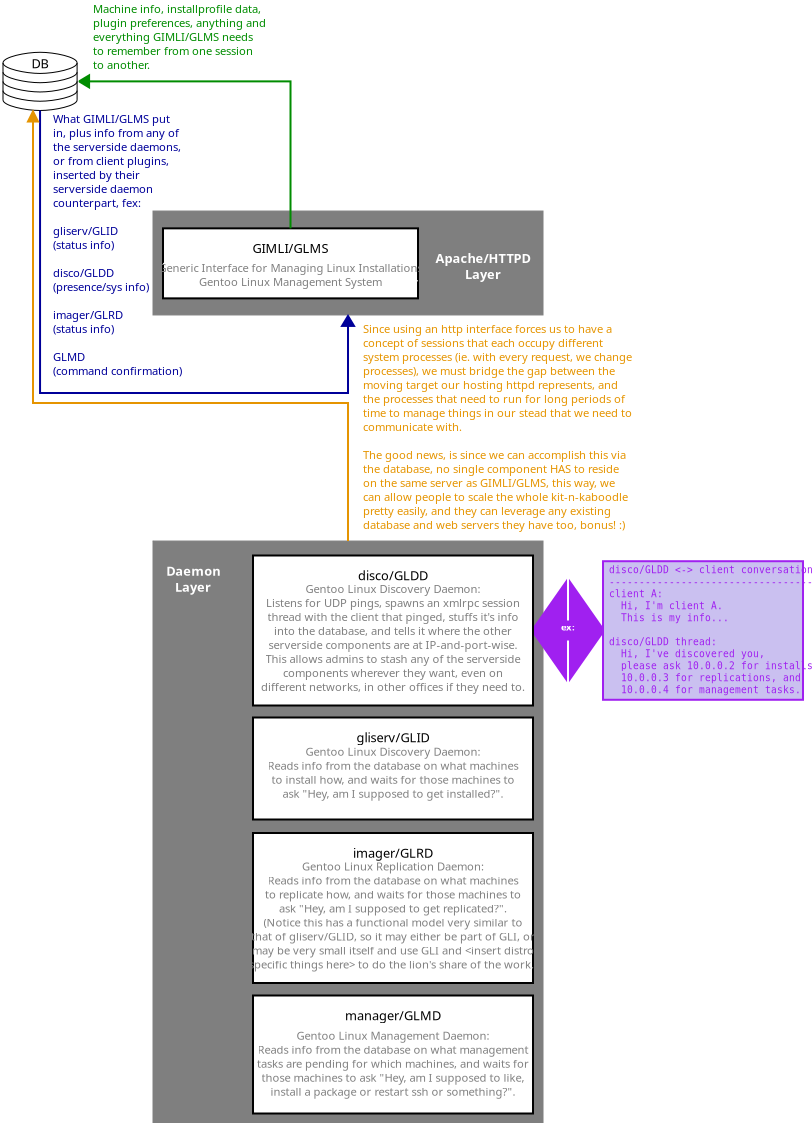 <?xml version="1.0" encoding="UTF-8"?>
<dia:diagram xmlns:dia="http://www.lysator.liu.se/~alla/dia/">
  <dia:layer name="Background" visible="true">
    <dia:group>
      <dia:object type="Standard - Line" version="0" id="O0">
        <dia:attribute name="obj_pos">
          <dia:point val="9,27.902"/>
        </dia:attribute>
        <dia:attribute name="obj_bb">
          <dia:rectangle val="9,27.902;13,31.366"/>
        </dia:attribute>
        <dia:attribute name="conn_endpoints">
          <dia:point val="9,27.902"/>
          <dia:point val="13,31.366"/>
        </dia:attribute>
        <dia:attribute name="numcp">
          <dia:int val="1"/>
        </dia:attribute>
        <dia:attribute name="line_color">
          <dia:color val="#7f7f7f"/>
        </dia:attribute>
        <dia:attribute name="line_width">
          <dia:real val="0"/>
        </dia:attribute>
        <dia:connections>
          <dia:connection handle="0" to="O1" connection="0"/>
        </dia:connections>
      </dia:object>
      <dia:object type="Standard - Box" version="0" id="O1">
        <dia:attribute name="obj_pos">
          <dia:point val="9,27.902"/>
        </dia:attribute>
        <dia:attribute name="obj_bb">
          <dia:rectangle val="9,27.902;28.5,57"/>
        </dia:attribute>
        <dia:attribute name="elem_corner">
          <dia:point val="9,27.902"/>
        </dia:attribute>
        <dia:attribute name="elem_width">
          <dia:real val="19.5"/>
        </dia:attribute>
        <dia:attribute name="elem_height">
          <dia:real val="29.098"/>
        </dia:attribute>
        <dia:attribute name="border_width">
          <dia:real val="0"/>
        </dia:attribute>
        <dia:attribute name="border_color">
          <dia:color val="#7f7f7f"/>
        </dia:attribute>
        <dia:attribute name="inner_color">
          <dia:color val="#7f7f7f"/>
        </dia:attribute>
        <dia:attribute name="show_background">
          <dia:boolean val="true"/>
        </dia:attribute>
      </dia:object>
      <dia:object type="Standard - Text" version="0" id="O2">
        <dia:attribute name="obj_pos">
          <dia:point val="11,29.634"/>
        </dia:attribute>
        <dia:attribute name="obj_bb">
          <dia:rectangle val="9.55,29.084;12.45,30.834"/>
        </dia:attribute>
        <dia:attribute name="text">
          <dia:composite type="text">
            <dia:attribute name="string">
              <dia:string>#Daemon
Layer#</dia:string>
            </dia:attribute>
            <dia:attribute name="font">
              <dia:font family="sans" style="80" name="Helvetica"/>
            </dia:attribute>
            <dia:attribute name="height">
              <dia:real val="0.8"/>
            </dia:attribute>
            <dia:attribute name="pos">
              <dia:point val="11,29.634"/>
            </dia:attribute>
            <dia:attribute name="color">
              <dia:color val="#ffffff"/>
            </dia:attribute>
            <dia:attribute name="alignment">
              <dia:enum val="1"/>
            </dia:attribute>
          </dia:composite>
        </dia:attribute>
        <dia:connections>
          <dia:connection handle="0" to="O0" connection="0"/>
        </dia:connections>
      </dia:object>
    </dia:group>
    <dia:object type="Standard - Line" version="0" id="O3">
      <dia:attribute name="obj_pos">
        <dia:point val="28,32.375"/>
      </dia:attribute>
      <dia:attribute name="obj_bb">
        <dia:rectangle val="27.5,30.375;32,34.375"/>
      </dia:attribute>
      <dia:attribute name="conn_endpoints">
        <dia:point val="28,32.375"/>
        <dia:point val="31.5,32.375"/>
      </dia:attribute>
      <dia:attribute name="numcp">
        <dia:int val="1"/>
      </dia:attribute>
      <dia:attribute name="line_color">
        <dia:color val="#a020f0"/>
      </dia:attribute>
      <dia:attribute name="line_width">
        <dia:real val="1"/>
      </dia:attribute>
      <dia:attribute name="start_arrow">
        <dia:enum val="3"/>
      </dia:attribute>
      <dia:attribute name="start_arrow_length">
        <dia:real val="0.7"/>
      </dia:attribute>
      <dia:attribute name="start_arrow_width">
        <dia:real val="2"/>
      </dia:attribute>
      <dia:attribute name="end_arrow">
        <dia:enum val="3"/>
      </dia:attribute>
      <dia:attribute name="end_arrow_length">
        <dia:real val="0.7"/>
      </dia:attribute>
      <dia:attribute name="end_arrow_width">
        <dia:real val="2"/>
      </dia:attribute>
      <dia:connections>
        <dia:connection handle="0" to="O12" connection="8"/>
        <dia:connection handle="1" to="O18" connection="3"/>
      </dia:connections>
    </dia:object>
    <dia:object type="Standard - Text" version="0" id="O4">
      <dia:attribute name="obj_pos">
        <dia:point val="6,1.5"/>
      </dia:attribute>
      <dia:attribute name="obj_bb">
        <dia:rectangle val="6,0.984;13.916,4.683"/>
      </dia:attribute>
      <dia:attribute name="text">
        <dia:composite type="text">
          <dia:attribute name="string">
            <dia:string>#Machine info, installprofile data,
plugin preferences, anything and
everything GIMLI/GLMS needs
to remember from one session
to another.#</dia:string>
          </dia:attribute>
          <dia:attribute name="font">
            <dia:font family="sans" style="0" name="Helvetica"/>
          </dia:attribute>
          <dia:attribute name="height">
            <dia:real val="0.7"/>
          </dia:attribute>
          <dia:attribute name="pos">
            <dia:point val="6,1.5"/>
          </dia:attribute>
          <dia:attribute name="color">
            <dia:color val="#008c00"/>
          </dia:attribute>
          <dia:attribute name="alignment">
            <dia:enum val="0"/>
          </dia:attribute>
        </dia:composite>
      </dia:attribute>
    </dia:object>
    <dia:group>
      <dia:group>
        <dia:object type="Standard - Line" version="0" id="O5">
          <dia:attribute name="obj_pos">
            <dia:point val="28.5,14"/>
          </dia:attribute>
          <dia:attribute name="obj_bb">
            <dia:rectangle val="22.5,14;28.5,14"/>
          </dia:attribute>
          <dia:attribute name="conn_endpoints">
            <dia:point val="28.5,14"/>
            <dia:point val="22.5,14"/>
          </dia:attribute>
          <dia:attribute name="numcp">
            <dia:int val="1"/>
          </dia:attribute>
          <dia:attribute name="line_color">
            <dia:color val="#7f7f7f"/>
          </dia:attribute>
          <dia:attribute name="line_width">
            <dia:real val="0"/>
          </dia:attribute>
          <dia:connections>
            <dia:connection handle="0" to="O6" connection="4"/>
          </dia:connections>
        </dia:object>
        <dia:object type="Standard - Box" version="0" id="O6">
          <dia:attribute name="obj_pos">
            <dia:point val="9,11.402"/>
          </dia:attribute>
          <dia:attribute name="obj_bb">
            <dia:rectangle val="9,11.402;28.5,16.598"/>
          </dia:attribute>
          <dia:attribute name="elem_corner">
            <dia:point val="9,11.402"/>
          </dia:attribute>
          <dia:attribute name="elem_width">
            <dia:real val="19.5"/>
          </dia:attribute>
          <dia:attribute name="elem_height">
            <dia:real val="5.196"/>
          </dia:attribute>
          <dia:attribute name="border_width">
            <dia:real val="0"/>
          </dia:attribute>
          <dia:attribute name="border_color">
            <dia:color val="#7f7f7f"/>
          </dia:attribute>
          <dia:attribute name="inner_color">
            <dia:color val="#7f7f7f"/>
          </dia:attribute>
          <dia:attribute name="show_background">
            <dia:boolean val="true"/>
          </dia:attribute>
        </dia:object>
        <dia:object type="Standard - Text" version="0" id="O7">
          <dia:attribute name="obj_pos">
            <dia:point val="25.5,14"/>
          </dia:attribute>
          <dia:attribute name="obj_bb">
            <dia:rectangle val="22.975,13.45;28.025,15.2"/>
          </dia:attribute>
          <dia:attribute name="text">
            <dia:composite type="text">
              <dia:attribute name="string">
                <dia:string>#Apache/HTTPD
Layer#</dia:string>
              </dia:attribute>
              <dia:attribute name="font">
                <dia:font family="sans" style="80" name="Helvetica"/>
              </dia:attribute>
              <dia:attribute name="height">
                <dia:real val="0.8"/>
              </dia:attribute>
              <dia:attribute name="pos">
                <dia:point val="25.5,14"/>
              </dia:attribute>
              <dia:attribute name="color">
                <dia:color val="#ffffff"/>
              </dia:attribute>
              <dia:attribute name="alignment">
                <dia:enum val="1"/>
              </dia:attribute>
            </dia:composite>
          </dia:attribute>
          <dia:connections>
            <dia:connection handle="0" to="O5" connection="0"/>
          </dia:connections>
        </dia:object>
      </dia:group>
      <dia:group>
        <dia:object type="Flowchart - Box" version="0" id="O8">
          <dia:attribute name="obj_pos">
            <dia:point val="9.5,12.268"/>
          </dia:attribute>
          <dia:attribute name="obj_bb">
            <dia:rectangle val="9.45,12.218;22.3,15.818"/>
          </dia:attribute>
          <dia:attribute name="elem_corner">
            <dia:point val="9.5,12.268"/>
          </dia:attribute>
          <dia:attribute name="elem_width">
            <dia:real val="12.75"/>
          </dia:attribute>
          <dia:attribute name="elem_height">
            <dia:real val="3.5"/>
          </dia:attribute>
          <dia:attribute name="show_background">
            <dia:boolean val="true"/>
          </dia:attribute>
          <dia:attribute name="padding">
            <dia:real val="0.5"/>
          </dia:attribute>
          <dia:attribute name="text">
            <dia:composite type="text">
              <dia:attribute name="string">
                <dia:string>#GIMLI/GLMS

#</dia:string>
              </dia:attribute>
              <dia:attribute name="font">
                <dia:font family="sans" style="0" name="Helvetica"/>
              </dia:attribute>
              <dia:attribute name="height">
                <dia:real val="0.8"/>
              </dia:attribute>
              <dia:attribute name="pos">
                <dia:point val="15.875,13.368"/>
              </dia:attribute>
              <dia:attribute name="color">
                <dia:color val="#000000"/>
              </dia:attribute>
              <dia:attribute name="alignment">
                <dia:enum val="1"/>
              </dia:attribute>
            </dia:composite>
          </dia:attribute>
        </dia:object>
        <dia:object type="Standard - Line" version="0" id="O9">
          <dia:attribute name="obj_pos">
            <dia:point val="9.5,14.018"/>
          </dia:attribute>
          <dia:attribute name="obj_bb">
            <dia:rectangle val="9.5,14.018;22.25,14.893"/>
          </dia:attribute>
          <dia:attribute name="conn_endpoints">
            <dia:point val="9.5,14.018"/>
            <dia:point val="22.25,14.893"/>
          </dia:attribute>
          <dia:attribute name="numcp">
            <dia:int val="1"/>
          </dia:attribute>
          <dia:attribute name="line_color">
            <dia:color val="#ffffff"/>
          </dia:attribute>
          <dia:attribute name="line_width">
            <dia:real val="0"/>
          </dia:attribute>
          <dia:connections>
            <dia:connection handle="0" to="O8" connection="7"/>
            <dia:connection handle="1" to="O8" connection="10"/>
          </dia:connections>
        </dia:object>
        <dia:object type="Standard - Text" version="0" id="O10">
          <dia:attribute name="obj_pos">
            <dia:point val="15.875,14.455"/>
          </dia:attribute>
          <dia:attribute name="obj_bb">
            <dia:rectangle val="9.875,13.955;21.875,15.505"/>
          </dia:attribute>
          <dia:attribute name="text">
            <dia:composite type="text">
              <dia:attribute name="string">
                <dia:string>#Generic Interface for Managing Linux Installations
Gentoo Linux Management System#</dia:string>
              </dia:attribute>
              <dia:attribute name="font">
                <dia:font family="sans" style="0" name="Helvetica"/>
              </dia:attribute>
              <dia:attribute name="height">
                <dia:real val="0.7"/>
              </dia:attribute>
              <dia:attribute name="pos">
                <dia:point val="15.875,14.455"/>
              </dia:attribute>
              <dia:attribute name="color">
                <dia:color val="#7f7f7f"/>
              </dia:attribute>
              <dia:attribute name="alignment">
                <dia:enum val="1"/>
              </dia:attribute>
            </dia:composite>
          </dia:attribute>
          <dia:connections>
            <dia:connection handle="0" to="O9" connection="0"/>
          </dia:connections>
        </dia:object>
      </dia:group>
    </dia:group>
    <dia:group>
      <dia:object type="Standard - Line" version="0" id="O11">
        <dia:attribute name="obj_pos">
          <dia:point val="14,30.5"/>
        </dia:attribute>
        <dia:attribute name="obj_bb">
          <dia:rectangle val="14,30.5;28,30.5"/>
        </dia:attribute>
        <dia:attribute name="conn_endpoints">
          <dia:point val="14,30.5"/>
          <dia:point val="28,30.5"/>
        </dia:attribute>
        <dia:attribute name="numcp">
          <dia:int val="1"/>
        </dia:attribute>
        <dia:attribute name="line_color">
          <dia:color val="#ffffff"/>
        </dia:attribute>
        <dia:attribute name="line_width">
          <dia:real val="0"/>
        </dia:attribute>
        <dia:connections>
          <dia:connection handle="0" to="O12" connection="5"/>
          <dia:connection handle="1" to="O12" connection="6"/>
        </dia:connections>
      </dia:object>
      <dia:object type="Flowchart - Box" version="0" id="O12">
        <dia:attribute name="obj_pos">
          <dia:point val="14,28.625"/>
        </dia:attribute>
        <dia:attribute name="obj_bb">
          <dia:rectangle val="13.95,28.575;28.05,36.175"/>
        </dia:attribute>
        <dia:attribute name="elem_corner">
          <dia:point val="14,28.625"/>
        </dia:attribute>
        <dia:attribute name="elem_width">
          <dia:real val="14"/>
        </dia:attribute>
        <dia:attribute name="elem_height">
          <dia:real val="7.5"/>
        </dia:attribute>
        <dia:attribute name="show_background">
          <dia:boolean val="true"/>
        </dia:attribute>
        <dia:attribute name="padding">
          <dia:real val="0.5"/>
        </dia:attribute>
        <dia:attribute name="text">
          <dia:composite type="text">
            <dia:attribute name="string">
              <dia:string>#disco/GLDD






#</dia:string>
            </dia:attribute>
            <dia:attribute name="font">
              <dia:font family="sans" style="0" name="Helvetica"/>
            </dia:attribute>
            <dia:attribute name="height">
              <dia:real val="0.8"/>
            </dia:attribute>
            <dia:attribute name="pos">
              <dia:point val="21,29.725"/>
            </dia:attribute>
            <dia:attribute name="color">
              <dia:color val="#000000"/>
            </dia:attribute>
            <dia:attribute name="alignment">
              <dia:enum val="1"/>
            </dia:attribute>
          </dia:composite>
        </dia:attribute>
      </dia:object>
      <dia:object type="Standard - Text" version="0" id="O13">
        <dia:attribute name="obj_pos">
          <dia:point val="21,30.5"/>
        </dia:attribute>
        <dia:attribute name="obj_bb">
          <dia:rectangle val="14.9,30;27.1,35.75"/>
        </dia:attribute>
        <dia:attribute name="text">
          <dia:composite type="text">
            <dia:attribute name="string">
              <dia:string>#Gentoo Linux Discovery Daemon:
Listens for UDP pings, spawns an xmlrpc session
thread with the client that pinged, stuffs it's info
into the database, and tells it where the other
serverside components are at IP-and-port-wise.
This allows admins to stash any of the serverside
components wherever they want, even on
different networks, in other offices if they need to.#</dia:string>
            </dia:attribute>
            <dia:attribute name="font">
              <dia:font family="sans" style="0" name="Helvetica"/>
            </dia:attribute>
            <dia:attribute name="height">
              <dia:real val="0.7"/>
            </dia:attribute>
            <dia:attribute name="pos">
              <dia:point val="21,30.5"/>
            </dia:attribute>
            <dia:attribute name="color">
              <dia:color val="#7f7f7f"/>
            </dia:attribute>
            <dia:attribute name="alignment">
              <dia:enum val="1"/>
            </dia:attribute>
          </dia:composite>
        </dia:attribute>
        <dia:connections>
          <dia:connection handle="0" to="O11" connection="0"/>
        </dia:connections>
      </dia:object>
    </dia:group>
    <dia:group>
      <dia:object type="Standard - Line" version="0" id="O14">
        <dia:attribute name="obj_pos">
          <dia:point val="14,38"/>
        </dia:attribute>
        <dia:attribute name="obj_bb">
          <dia:rectangle val="14,38;28,39.275"/>
        </dia:attribute>
        <dia:attribute name="conn_endpoints">
          <dia:point val="14,38"/>
          <dia:point val="28,39.275"/>
        </dia:attribute>
        <dia:attribute name="numcp">
          <dia:int val="1"/>
        </dia:attribute>
        <dia:attribute name="line_color">
          <dia:color val="#ffffff"/>
        </dia:attribute>
        <dia:attribute name="line_width">
          <dia:real val="0"/>
        </dia:attribute>
        <dia:connections>
          <dia:connection handle="0" to="O15" connection="5"/>
          <dia:connection handle="1" to="O15" connection="8"/>
        </dia:connections>
      </dia:object>
      <dia:object type="Flowchart - Box" version="0" id="O15">
        <dia:attribute name="obj_pos">
          <dia:point val="14,36.725"/>
        </dia:attribute>
        <dia:attribute name="obj_bb">
          <dia:rectangle val="13.95,36.675;28.05,41.875"/>
        </dia:attribute>
        <dia:attribute name="elem_corner">
          <dia:point val="14,36.725"/>
        </dia:attribute>
        <dia:attribute name="elem_width">
          <dia:real val="14"/>
        </dia:attribute>
        <dia:attribute name="elem_height">
          <dia:real val="5.1"/>
        </dia:attribute>
        <dia:attribute name="show_background">
          <dia:boolean val="true"/>
        </dia:attribute>
        <dia:attribute name="padding">
          <dia:real val="0.5"/>
        </dia:attribute>
        <dia:attribute name="text">
          <dia:composite type="text">
            <dia:attribute name="string">
              <dia:string>#gliserv/GLID



#</dia:string>
            </dia:attribute>
            <dia:attribute name="font">
              <dia:font family="sans" style="0" name="Helvetica"/>
            </dia:attribute>
            <dia:attribute name="height">
              <dia:real val="0.8"/>
            </dia:attribute>
            <dia:attribute name="pos">
              <dia:point val="21,37.825"/>
            </dia:attribute>
            <dia:attribute name="color">
              <dia:color val="#000000"/>
            </dia:attribute>
            <dia:attribute name="alignment">
              <dia:enum val="1"/>
            </dia:attribute>
          </dia:composite>
        </dia:attribute>
      </dia:object>
      <dia:object type="Standard - Text" version="0" id="O16">
        <dia:attribute name="obj_pos">
          <dia:point val="21,38.638"/>
        </dia:attribute>
        <dia:attribute name="obj_bb">
          <dia:rectangle val="15.1,38.138;26.9,41.087"/>
        </dia:attribute>
        <dia:attribute name="text">
          <dia:composite type="text">
            <dia:attribute name="string">
              <dia:string>#Gentoo Linux Discovery Daemon:
Reads info from the database on what machines
to install how, and waits for those machines to
ask "Hey, am I supposed to get installed?".#</dia:string>
            </dia:attribute>
            <dia:attribute name="font">
              <dia:font family="sans" style="0" name="Helvetica"/>
            </dia:attribute>
            <dia:attribute name="height">
              <dia:real val="0.7"/>
            </dia:attribute>
            <dia:attribute name="pos">
              <dia:point val="21,38.638"/>
            </dia:attribute>
            <dia:attribute name="color">
              <dia:color val="#7f7f7f"/>
            </dia:attribute>
            <dia:attribute name="alignment">
              <dia:enum val="1"/>
            </dia:attribute>
          </dia:composite>
        </dia:attribute>
        <dia:connections>
          <dia:connection handle="0" to="O14" connection="0"/>
        </dia:connections>
      </dia:object>
    </dia:group>
    <dia:object type="Standard - Text" version="0" id="O17">
      <dia:attribute name="obj_pos">
        <dia:point val="29.75,32.375"/>
      </dia:attribute>
      <dia:attribute name="obj_bb">
        <dia:rectangle val="29.35,31.925;30.15,32.675"/>
      </dia:attribute>
      <dia:attribute name="text">
        <dia:composite type="text">
          <dia:attribute name="string">
            <dia:string>#ex:#</dia:string>
          </dia:attribute>
          <dia:attribute name="font">
            <dia:font family="sans" style="80" name="Helvetica"/>
          </dia:attribute>
          <dia:attribute name="height">
            <dia:real val="0.6"/>
          </dia:attribute>
          <dia:attribute name="pos">
            <dia:point val="29.75,32.375"/>
          </dia:attribute>
          <dia:attribute name="color">
            <dia:color val="#ffffff"/>
          </dia:attribute>
          <dia:attribute name="alignment">
            <dia:enum val="1"/>
          </dia:attribute>
        </dia:composite>
      </dia:attribute>
      <dia:connections>
        <dia:connection handle="0" to="O3" connection="0"/>
      </dia:connections>
    </dia:object>
    <dia:group>
      <dia:object type="Standard - Box" version="0" id="O18">
        <dia:attribute name="obj_pos">
          <dia:point val="31.5,28.911"/>
        </dia:attribute>
        <dia:attribute name="obj_bb">
          <dia:rectangle val="31.45,28.861;41.55,35.889"/>
        </dia:attribute>
        <dia:attribute name="elem_corner">
          <dia:point val="31.5,28.911"/>
        </dia:attribute>
        <dia:attribute name="elem_width">
          <dia:real val="10"/>
        </dia:attribute>
        <dia:attribute name="elem_height">
          <dia:real val="6.928"/>
        </dia:attribute>
        <dia:attribute name="border_color">
          <dia:color val="#a020f0"/>
        </dia:attribute>
        <dia:attribute name="inner_color">
          <dia:color val="#cac0f0"/>
        </dia:attribute>
        <dia:attribute name="show_background">
          <dia:boolean val="true"/>
        </dia:attribute>
      </dia:object>
      <dia:object type="Standard - Text" version="0" id="O19">
        <dia:attribute name="obj_pos">
          <dia:point val="31.5,28.911"/>
        </dia:attribute>
        <dia:attribute name="obj_bb">
          <dia:rectangle val="31.5,28.461;40.5,35.811"/>
        </dia:attribute>
        <dia:attribute name="text">
          <dia:composite type="text">
            <dia:attribute name="string">
              <dia:string>#
 disco/GLDD &lt;-&gt; client conversation:
 -----------------------------------
 client A:
   Hi, I'm client A.
   This is my info...

 disco/GLDD thread:
   Hi, I've discovered you,
   please ask 10.0.0.2 for installs,
   10.0.0.3 for replications, and
   10.0.0.4 for management tasks.#</dia:string>
            </dia:attribute>
            <dia:attribute name="font">
              <dia:font family="monospace" style="0" name="Courier"/>
            </dia:attribute>
            <dia:attribute name="height">
              <dia:real val="0.6"/>
            </dia:attribute>
            <dia:attribute name="pos">
              <dia:point val="31.5,28.911"/>
            </dia:attribute>
            <dia:attribute name="color">
              <dia:color val="#a020f0"/>
            </dia:attribute>
            <dia:attribute name="alignment">
              <dia:enum val="0"/>
            </dia:attribute>
          </dia:composite>
        </dia:attribute>
        <dia:connections>
          <dia:connection handle="0" to="O18" connection="0"/>
        </dia:connections>
      </dia:object>
    </dia:group>
    <dia:object type="Standard - Text" version="0" id="O20">
      <dia:attribute name="obj_pos">
        <dia:point val="4,7"/>
      </dia:attribute>
      <dia:attribute name="obj_bb">
        <dia:rectangle val="4,6.484;10.066,19.983"/>
      </dia:attribute>
      <dia:attribute name="text">
        <dia:composite type="text">
          <dia:attribute name="string">
            <dia:string>#What GIMLI/GLMS put
in, plus info from any of
the serverside daemons,
or from client plugins,
inserted by their
serverside daemon
counterpart, fex:

gliserv/GLID
(status info)

disco/GLDD
(presence/sys info)

imager/GLRD
(status info)

GLMD
(command confirmation)#</dia:string>
          </dia:attribute>
          <dia:attribute name="font">
            <dia:font family="sans" style="0" name="Helvetica"/>
          </dia:attribute>
          <dia:attribute name="height">
            <dia:real val="0.7"/>
          </dia:attribute>
          <dia:attribute name="pos">
            <dia:point val="4,7"/>
          </dia:attribute>
          <dia:attribute name="color">
            <dia:color val="#000099"/>
          </dia:attribute>
          <dia:attribute name="alignment">
            <dia:enum val="0"/>
          </dia:attribute>
        </dia:composite>
      </dia:attribute>
    </dia:object>
    <dia:object type="Standard - ZigZagLine" version="0" id="O21">
      <dia:attribute name="obj_pos">
        <dia:point val="15.875,12.268"/>
      </dia:attribute>
      <dia:attribute name="obj_bb">
        <dia:rectangle val="5.204,4.319;15.925,12.318"/>
      </dia:attribute>
      <dia:attribute name="orth_points">
        <dia:point val="15.875,12.268"/>
        <dia:point val="15.875,4.919"/>
        <dia:point val="5.254,4.919"/>
      </dia:attribute>
      <dia:attribute name="orth_orient">
        <dia:enum val="1"/>
        <dia:enum val="0"/>
      </dia:attribute>
      <dia:attribute name="line_color">
        <dia:color val="#008c00"/>
      </dia:attribute>
      <dia:attribute name="end_arrow">
        <dia:enum val="3"/>
      </dia:attribute>
      <dia:attribute name="end_arrow_length">
        <dia:real val="0.5"/>
      </dia:attribute>
      <dia:attribute name="end_arrow_width">
        <dia:real val="0.6"/>
      </dia:attribute>
      <dia:connections>
        <dia:connection handle="0" to="O8" connection="2"/>
        <dia:connection handle="1" to="O22" connection="0"/>
      </dia:connections>
    </dia:object>
    <dia:group>
      <dia:object type="Standard - Line" version="0" id="O22">
        <dia:attribute name="obj_pos">
          <dia:point val="5.254,3.464"/>
        </dia:attribute>
        <dia:attribute name="obj_bb">
          <dia:rectangle val="5.254,3.464;5.254,6.375"/>
        </dia:attribute>
        <dia:attribute name="conn_endpoints">
          <dia:point val="5.254,3.464"/>
          <dia:point val="5.254,6.375"/>
        </dia:attribute>
        <dia:attribute name="numcp">
          <dia:int val="1"/>
        </dia:attribute>
        <dia:attribute name="line_color">
          <dia:color val="#ffffff"/>
        </dia:attribute>
        <dia:attribute name="line_width">
          <dia:real val="0"/>
        </dia:attribute>
      </dia:object>
      <dia:object type="Standard - Line" version="0" id="O23">
        <dia:attribute name="obj_pos">
          <dia:point val="1.5,6.375"/>
        </dia:attribute>
        <dia:attribute name="obj_bb">
          <dia:rectangle val="1.5,6.375;4.5,6.375"/>
        </dia:attribute>
        <dia:attribute name="conn_endpoints">
          <dia:point val="1.5,6.375"/>
          <dia:point val="4.5,6.375"/>
        </dia:attribute>
        <dia:attribute name="numcp">
          <dia:int val="1"/>
        </dia:attribute>
        <dia:attribute name="line_color">
          <dia:color val="#ffffff"/>
        </dia:attribute>
        <dia:attribute name="line_width">
          <dia:real val="0"/>
        </dia:attribute>
      </dia:object>
      <dia:object type="Sybase - Stable Queue" version="0" id="O24">
        <dia:attribute name="obj_pos">
          <dia:point val="1.5,3.464"/>
        </dia:attribute>
        <dia:attribute name="obj_bb">
          <dia:rectangle val="1.45,3.414;5.254,7.492"/>
        </dia:attribute>
        <dia:attribute name="elem_corner">
          <dia:point val="1.5,3.464"/>
        </dia:attribute>
        <dia:attribute name="elem_width">
          <dia:real val="3.704"/>
        </dia:attribute>
        <dia:attribute name="elem_height">
          <dia:real val="2.911"/>
        </dia:attribute>
        <dia:attribute name="line_width">
          <dia:real val="0.1"/>
        </dia:attribute>
        <dia:attribute name="line_colour">
          <dia:color val="#000000"/>
        </dia:attribute>
        <dia:attribute name="fill_colour">
          <dia:color val="#ffffff"/>
        </dia:attribute>
        <dia:attribute name="show_background">
          <dia:boolean val="true"/>
        </dia:attribute>
        <dia:attribute name="line_style">
          <dia:enum val="0"/>
          <dia:real val="1"/>
        </dia:attribute>
        <dia:attribute name="text">
          <dia:composite type="text">
            <dia:attribute name="string">
              <dia:string>##</dia:string>
            </dia:attribute>
            <dia:attribute name="font">
              <dia:font family="sans" style="0" name="Helvetica"/>
            </dia:attribute>
            <dia:attribute name="height">
              <dia:real val="0.8"/>
            </dia:attribute>
            <dia:attribute name="pos">
              <dia:point val="3.352,7.057"/>
            </dia:attribute>
            <dia:attribute name="color">
              <dia:color val="#000000"/>
            </dia:attribute>
            <dia:attribute name="alignment">
              <dia:enum val="1"/>
            </dia:attribute>
          </dia:composite>
        </dia:attribute>
        <dia:attribute name="flip_horizontal">
          <dia:boolean val="false"/>
        </dia:attribute>
        <dia:attribute name="flip_vertical">
          <dia:boolean val="false"/>
        </dia:attribute>
      </dia:object>
      <dia:object type="Standard - Text" version="0" id="O25">
        <dia:attribute name="obj_pos">
          <dia:point val="3.352,3.464"/>
        </dia:attribute>
        <dia:attribute name="obj_bb">
          <dia:rectangle val="2.927,2.897;3.795,4.699"/>
        </dia:attribute>
        <dia:attribute name="text">
          <dia:composite type="text">
            <dia:attribute name="string">
              <dia:string>#
DB#</dia:string>
            </dia:attribute>
            <dia:attribute name="font">
              <dia:font family="sans" style="0" name="Helvetica"/>
            </dia:attribute>
            <dia:attribute name="height">
              <dia:real val="0.8"/>
            </dia:attribute>
            <dia:attribute name="pos">
              <dia:point val="3.352,3.464"/>
            </dia:attribute>
            <dia:attribute name="color">
              <dia:color val="#000000"/>
            </dia:attribute>
            <dia:attribute name="alignment">
              <dia:enum val="1"/>
            </dia:attribute>
          </dia:composite>
        </dia:attribute>
        <dia:connections>
          <dia:connection handle="0" to="O24" connection="0"/>
        </dia:connections>
      </dia:object>
    </dia:group>
    <dia:object type="Standard - ZigZagLine" version="0" id="O26">
      <dia:attribute name="obj_pos">
        <dia:point val="3.352,6.375"/>
      </dia:attribute>
      <dia:attribute name="obj_bb">
        <dia:rectangle val="3.302,6.325;19.35,20.55"/>
      </dia:attribute>
      <dia:attribute name="orth_points">
        <dia:point val="3.352,6.375"/>
        <dia:point val="3.352,20.5"/>
        <dia:point val="18.75,20.5"/>
        <dia:point val="18.75,16.598"/>
      </dia:attribute>
      <dia:attribute name="orth_orient">
        <dia:enum val="1"/>
        <dia:enum val="0"/>
        <dia:enum val="1"/>
      </dia:attribute>
      <dia:attribute name="autorouting">
        <dia:boolean val="false"/>
      </dia:attribute>
      <dia:attribute name="line_color">
        <dia:color val="#000099"/>
      </dia:attribute>
      <dia:attribute name="end_arrow">
        <dia:enum val="3"/>
      </dia:attribute>
      <dia:attribute name="end_arrow_length">
        <dia:real val="0.5"/>
      </dia:attribute>
      <dia:attribute name="end_arrow_width">
        <dia:real val="0.6"/>
      </dia:attribute>
      <dia:connections>
        <dia:connection handle="0" to="O24" connection="1"/>
        <dia:connection handle="1" to="O6" connection="6"/>
      </dia:connections>
    </dia:object>
    <dia:object type="Standard - ZigZagLine" version="0" id="O27">
      <dia:attribute name="obj_pos">
        <dia:point val="18.75,27.902"/>
      </dia:attribute>
      <dia:attribute name="obj_bb">
        <dia:rectangle val="2.5,6.325;18.8,27.952"/>
      </dia:attribute>
      <dia:attribute name="orth_points">
        <dia:point val="18.75,27.902"/>
        <dia:point val="18.75,21"/>
        <dia:point val="3,21"/>
        <dia:point val="3,6.375"/>
      </dia:attribute>
      <dia:attribute name="orth_orient">
        <dia:enum val="1"/>
        <dia:enum val="0"/>
        <dia:enum val="1"/>
      </dia:attribute>
      <dia:attribute name="autorouting">
        <dia:boolean val="false"/>
      </dia:attribute>
      <dia:attribute name="line_color">
        <dia:color val="#e59400"/>
      </dia:attribute>
      <dia:attribute name="end_arrow">
        <dia:enum val="3"/>
      </dia:attribute>
      <dia:attribute name="end_arrow_length">
        <dia:real val="0.5"/>
      </dia:attribute>
      <dia:attribute name="end_arrow_width">
        <dia:real val="0.5"/>
      </dia:attribute>
      <dia:connections>
        <dia:connection handle="0" to="O1" connection="1"/>
        <dia:connection handle="1" to="O23" connection="0"/>
      </dia:connections>
    </dia:object>
    <dia:object type="Standard - Text" version="0" id="O28">
      <dia:attribute name="obj_pos">
        <dia:point val="19.5,17.5"/>
      </dia:attribute>
      <dia:attribute name="obj_bb">
        <dia:rectangle val="19.5,16.984;32.366,27.683"/>
      </dia:attribute>
      <dia:attribute name="text">
        <dia:composite type="text">
          <dia:attribute name="string">
            <dia:string>#Since using an http interface forces us to have a
concept of sessions that each occupy different
system processes (ie. with every request, we change
processes), we must bridge the gap between the
moving target our hosting httpd represents, and
the processes that need to run for long periods of
time to manage things in our stead that we need to
communicate with.

The good news, is since we can accomplish this via
the database, no single component HAS to reside
on the same server as GIMLI/GLMS, this way, we
can allow people to scale the whole kit-n-kaboodle
pretty easily, and they can leverage any existing
database and web servers they have too, bonus! :)#</dia:string>
          </dia:attribute>
          <dia:attribute name="font">
            <dia:font family="sans" style="0" name="Helvetica"/>
          </dia:attribute>
          <dia:attribute name="height">
            <dia:real val="0.7"/>
          </dia:attribute>
          <dia:attribute name="pos">
            <dia:point val="19.5,17.5"/>
          </dia:attribute>
          <dia:attribute name="color">
            <dia:color val="#e59400"/>
          </dia:attribute>
          <dia:attribute name="alignment">
            <dia:enum val="0"/>
          </dia:attribute>
        </dia:composite>
      </dia:attribute>
    </dia:object>
    <dia:group>
      <dia:object type="Standard - Line" version="0" id="O29">
        <dia:attribute name="obj_pos">
          <dia:point val="14,44.375"/>
        </dia:attribute>
        <dia:attribute name="obj_bb">
          <dia:rectangle val="14,44.375;28,44.375"/>
        </dia:attribute>
        <dia:attribute name="conn_endpoints">
          <dia:point val="14,44.375"/>
          <dia:point val="28,44.375"/>
        </dia:attribute>
        <dia:attribute name="numcp">
          <dia:int val="1"/>
        </dia:attribute>
        <dia:attribute name="line_color">
          <dia:color val="#ffffff"/>
        </dia:attribute>
        <dia:attribute name="line_width">
          <dia:real val="0"/>
        </dia:attribute>
        <dia:connections>
          <dia:connection handle="0" to="O30" connection="5"/>
          <dia:connection handle="1" to="O30" connection="6"/>
        </dia:connections>
      </dia:object>
      <dia:object type="Flowchart - Box" version="0" id="O30">
        <dia:attribute name="obj_pos">
          <dia:point val="14,42.5"/>
        </dia:attribute>
        <dia:attribute name="obj_bb">
          <dia:rectangle val="13.95,42.45;28.05,50.05"/>
        </dia:attribute>
        <dia:attribute name="elem_corner">
          <dia:point val="14,42.5"/>
        </dia:attribute>
        <dia:attribute name="elem_width">
          <dia:real val="14"/>
        </dia:attribute>
        <dia:attribute name="elem_height">
          <dia:real val="7.5"/>
        </dia:attribute>
        <dia:attribute name="show_background">
          <dia:boolean val="true"/>
        </dia:attribute>
        <dia:attribute name="padding">
          <dia:real val="0.5"/>
        </dia:attribute>
        <dia:attribute name="text">
          <dia:composite type="text">
            <dia:attribute name="string">
              <dia:string>#imager/GLRD






#</dia:string>
            </dia:attribute>
            <dia:attribute name="font">
              <dia:font family="sans" style="0" name="Helvetica"/>
            </dia:attribute>
            <dia:attribute name="height">
              <dia:real val="0.8"/>
            </dia:attribute>
            <dia:attribute name="pos">
              <dia:point val="21,43.6"/>
            </dia:attribute>
            <dia:attribute name="color">
              <dia:color val="#000000"/>
            </dia:attribute>
            <dia:attribute name="alignment">
              <dia:enum val="1"/>
            </dia:attribute>
          </dia:composite>
        </dia:attribute>
      </dia:object>
      <dia:object type="Standard - Text" version="0" id="O31">
        <dia:attribute name="obj_pos">
          <dia:point val="21,44.375"/>
        </dia:attribute>
        <dia:attribute name="obj_bb">
          <dia:rectangle val="14.275,43.859;27.741,49.657"/>
        </dia:attribute>
        <dia:attribute name="text">
          <dia:composite type="text">
            <dia:attribute name="string">
              <dia:string>#Gentoo Linux Replication Daemon:
Reads info from the database on what machines
to replicate how, and waits for those machines to
ask "Hey, am I supposed to get replicated?".
(Notice this has a functional model very similar to
that of gliserv/GLID, so it may either be part of GLI, or
may be very small itself and use GLI and &lt;insert distro
specific things here&gt; to do the lion's share of the work.)#</dia:string>
            </dia:attribute>
            <dia:attribute name="font">
              <dia:font family="sans" style="0" name="Helvetica"/>
            </dia:attribute>
            <dia:attribute name="height">
              <dia:real val="0.7"/>
            </dia:attribute>
            <dia:attribute name="pos">
              <dia:point val="21,44.375"/>
            </dia:attribute>
            <dia:attribute name="color">
              <dia:color val="#7f7f7f"/>
            </dia:attribute>
            <dia:attribute name="alignment">
              <dia:enum val="1"/>
            </dia:attribute>
          </dia:composite>
        </dia:attribute>
        <dia:connections>
          <dia:connection handle="0" to="O29" connection="0"/>
        </dia:connections>
      </dia:object>
    </dia:group>
    <dia:group>
      <dia:object type="Standard - Line" version="0" id="O32">
        <dia:attribute name="obj_pos">
          <dia:point val="14,52.1"/>
        </dia:attribute>
        <dia:attribute name="obj_bb">
          <dia:rectangle val="14,52.1;28,53.575"/>
        </dia:attribute>
        <dia:attribute name="conn_endpoints">
          <dia:point val="14,52.1"/>
          <dia:point val="28,53.575"/>
        </dia:attribute>
        <dia:attribute name="numcp">
          <dia:int val="1"/>
        </dia:attribute>
        <dia:attribute name="line_color">
          <dia:color val="#ffffff"/>
        </dia:attribute>
        <dia:attribute name="line_width">
          <dia:real val="0"/>
        </dia:attribute>
        <dia:connections>
          <dia:connection handle="0" to="O33" connection="5"/>
          <dia:connection handle="1" to="O33" connection="8"/>
        </dia:connections>
      </dia:object>
      <dia:object type="Flowchart - Box" version="0" id="O33">
        <dia:attribute name="obj_pos">
          <dia:point val="14,50.625"/>
        </dia:attribute>
        <dia:attribute name="obj_bb">
          <dia:rectangle val="13.95,50.575;28.05,56.575"/>
        </dia:attribute>
        <dia:attribute name="elem_corner">
          <dia:point val="14,50.625"/>
        </dia:attribute>
        <dia:attribute name="elem_width">
          <dia:real val="14"/>
        </dia:attribute>
        <dia:attribute name="elem_height">
          <dia:real val="5.9"/>
        </dia:attribute>
        <dia:attribute name="show_background">
          <dia:boolean val="true"/>
        </dia:attribute>
        <dia:attribute name="padding">
          <dia:real val="0.5"/>
        </dia:attribute>
        <dia:attribute name="text">
          <dia:composite type="text">
            <dia:attribute name="string">
              <dia:string>#manager/GLMD




#</dia:string>
            </dia:attribute>
            <dia:attribute name="font">
              <dia:font family="sans" style="0" name="Helvetica"/>
            </dia:attribute>
            <dia:attribute name="height">
              <dia:real val="0.8"/>
            </dia:attribute>
            <dia:attribute name="pos">
              <dia:point val="21,51.725"/>
            </dia:attribute>
            <dia:attribute name="color">
              <dia:color val="#000000"/>
            </dia:attribute>
            <dia:attribute name="alignment">
              <dia:enum val="1"/>
            </dia:attribute>
          </dia:composite>
        </dia:attribute>
      </dia:object>
      <dia:object type="Standard - Text" version="0" id="O34">
        <dia:attribute name="obj_pos">
          <dia:point val="21,52.837"/>
        </dia:attribute>
        <dia:attribute name="obj_bb">
          <dia:rectangle val="14.6,52.337;27.4,55.987"/>
        </dia:attribute>
        <dia:attribute name="text">
          <dia:composite type="text">
            <dia:attribute name="string">
              <dia:string>#Gentoo Linux Management Daemon:
Reads info from the database on what management
tasks are pending for which machines, and waits for
those machines to ask "Hey, am I supposed to like,
install a package or restart ssh or something?".#</dia:string>
            </dia:attribute>
            <dia:attribute name="font">
              <dia:font family="sans" style="0" name="Helvetica"/>
            </dia:attribute>
            <dia:attribute name="height">
              <dia:real val="0.7"/>
            </dia:attribute>
            <dia:attribute name="pos">
              <dia:point val="21,52.837"/>
            </dia:attribute>
            <dia:attribute name="color">
              <dia:color val="#7f7f7f"/>
            </dia:attribute>
            <dia:attribute name="alignment">
              <dia:enum val="1"/>
            </dia:attribute>
          </dia:composite>
        </dia:attribute>
        <dia:connections>
          <dia:connection handle="0" to="O32" connection="0"/>
        </dia:connections>
      </dia:object>
    </dia:group>
  </dia:layer>
</dia:diagram>
